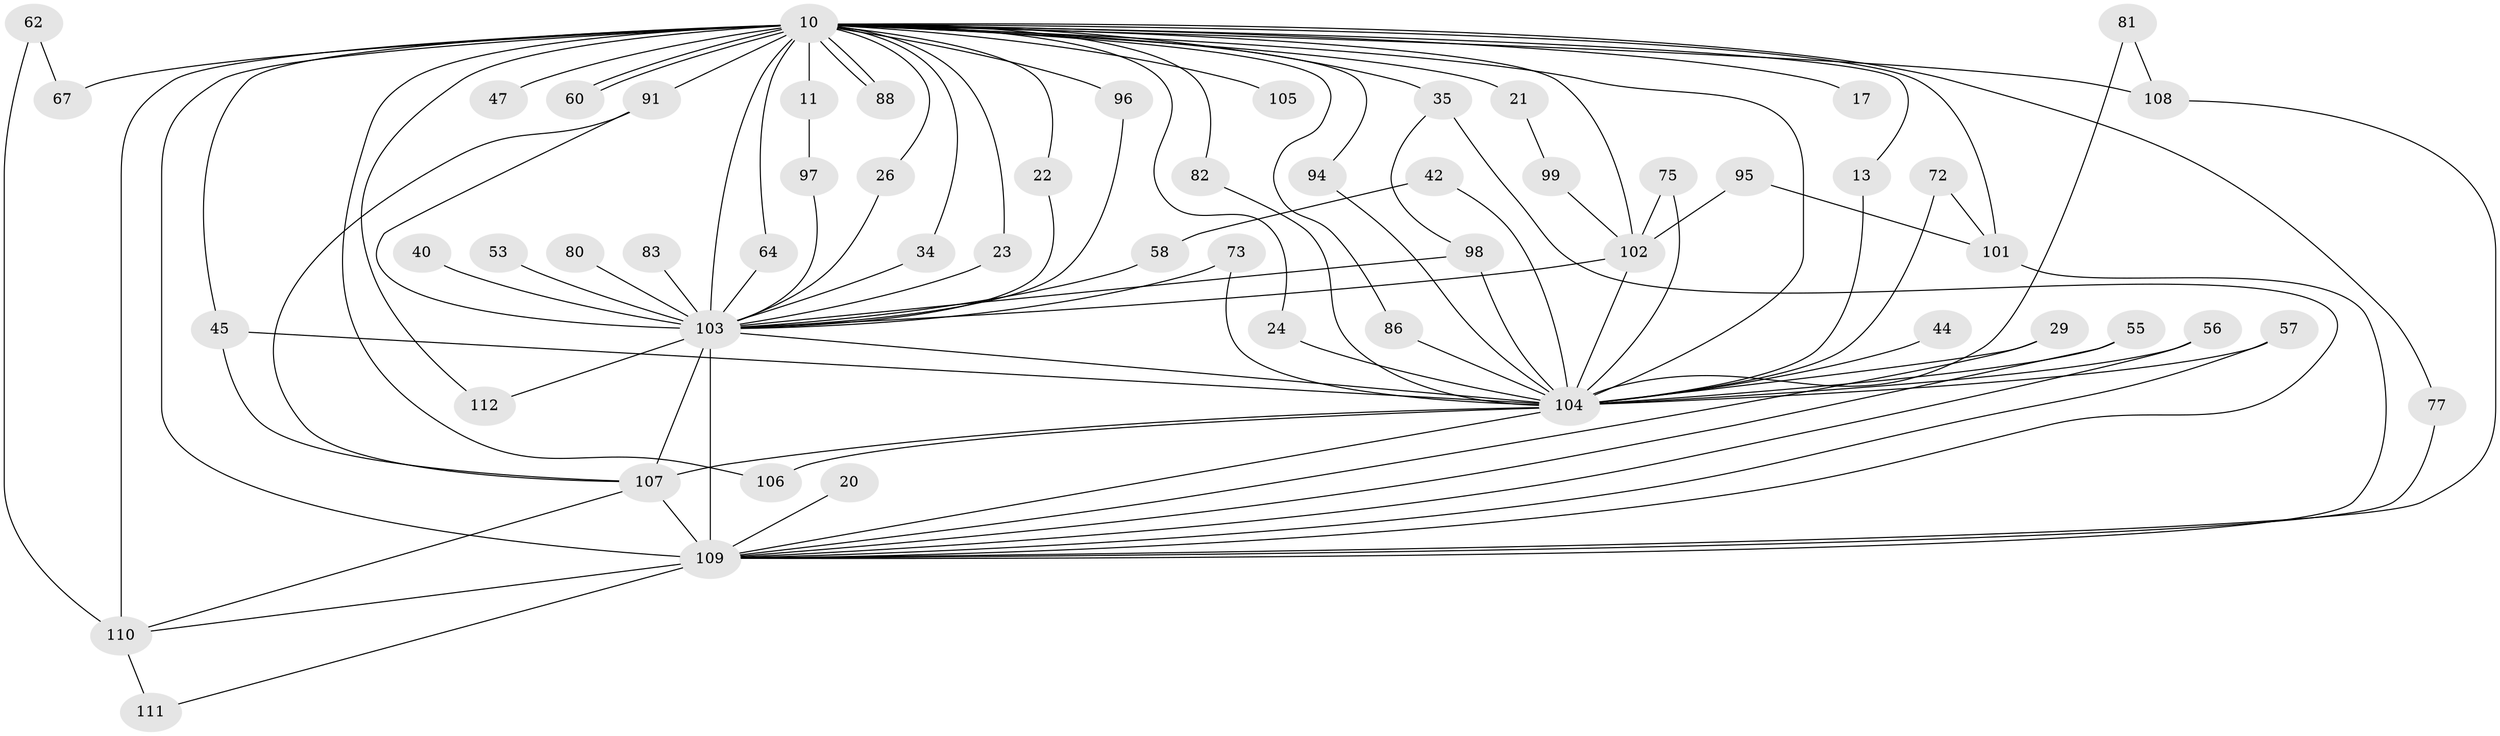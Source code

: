 // original degree distribution, {22: 0.017857142857142856, 24: 0.008928571428571428, 29: 0.008928571428571428, 25: 0.008928571428571428, 21: 0.017857142857142856, 18: 0.008928571428571428, 19: 0.008928571428571428, 32: 0.008928571428571428, 3: 0.20535714285714285, 4: 0.11607142857142858, 2: 0.5625, 5: 0.008928571428571428, 7: 0.008928571428571428, 6: 0.008928571428571428}
// Generated by graph-tools (version 1.1) at 2025/46/03/09/25 04:46:40]
// undirected, 56 vertices, 103 edges
graph export_dot {
graph [start="1"]
  node [color=gray90,style=filled];
  10 [super="+3+4"];
  11;
  13;
  17;
  20;
  21;
  22;
  23;
  24;
  26;
  29;
  34 [super="+30"];
  35 [super="+12"];
  40;
  42;
  44;
  45 [super="+43"];
  47;
  53;
  55;
  56;
  57;
  58;
  60;
  62;
  64;
  67 [super="+61"];
  72 [super="+54"];
  73;
  75;
  77 [super="+69"];
  80;
  81;
  82;
  83;
  86;
  88;
  91 [super="+37+76+87"];
  94;
  95;
  96;
  97;
  98 [super="+63+90"];
  99;
  101 [super="+25+92+66"];
  102 [super="+48+84+31+85"];
  103 [super="+38+9"];
  104 [super="+46+6"];
  105;
  106 [super="+89"];
  107 [super="+79+74+78"];
  108 [super="+100"];
  109 [super="+93"];
  110 [super="+68"];
  111;
  112;
  10 -- 11 [weight=2];
  10 -- 17 [weight=2];
  10 -- 22;
  10 -- 23;
  10 -- 35 [weight=2];
  10 -- 60;
  10 -- 60;
  10 -- 88;
  10 -- 88;
  10 -- 94;
  10 -- 103 [weight=9];
  10 -- 112;
  10 -- 64;
  10 -- 21 [weight=2];
  10 -- 24;
  10 -- 26;
  10 -- 34;
  10 -- 102 [weight=8];
  10 -- 109 [weight=11];
  10 -- 47 [weight=2];
  10 -- 67 [weight=4];
  10 -- 13;
  10 -- 77 [weight=2];
  10 -- 82;
  10 -- 86;
  10 -- 96;
  10 -- 105;
  10 -- 106 [weight=3];
  10 -- 108 [weight=4];
  10 -- 45;
  10 -- 110 [weight=5];
  10 -- 91 [weight=6];
  10 -- 101 [weight=3];
  10 -- 104 [weight=9];
  11 -- 97;
  13 -- 104;
  20 -- 109 [weight=2];
  21 -- 99;
  22 -- 103;
  23 -- 103;
  24 -- 104;
  26 -- 103;
  29 -- 109;
  29 -- 104;
  34 -- 103 [weight=2];
  35 -- 109;
  35 -- 98;
  40 -- 103;
  42 -- 58;
  42 -- 104 [weight=2];
  44 -- 104 [weight=2];
  45 -- 104 [weight=2];
  45 -- 107;
  53 -- 103 [weight=2];
  55 -- 109;
  55 -- 104;
  56 -- 109;
  56 -- 104;
  57 -- 109;
  57 -- 104;
  58 -- 103;
  62 -- 67;
  62 -- 110;
  64 -- 103;
  72 -- 104 [weight=3];
  72 -- 101;
  73 -- 103;
  73 -- 104;
  75 -- 102;
  75 -- 104;
  77 -- 109 [weight=2];
  80 -- 103 [weight=2];
  81 -- 108;
  81 -- 104;
  82 -- 104;
  83 -- 103 [weight=2];
  86 -- 104;
  91 -- 103 [weight=3];
  91 -- 107;
  94 -- 104;
  95 -- 102;
  95 -- 101;
  96 -- 103;
  97 -- 103;
  98 -- 103 [weight=2];
  98 -- 104 [weight=2];
  99 -- 102;
  101 -- 109;
  102 -- 104;
  102 -- 103;
  103 -- 109 [weight=5];
  103 -- 112;
  103 -- 104 [weight=5];
  103 -- 107;
  104 -- 106;
  104 -- 109 [weight=4];
  104 -- 107;
  107 -- 110;
  107 -- 109 [weight=2];
  108 -- 109;
  109 -- 110;
  109 -- 111;
  110 -- 111;
}

